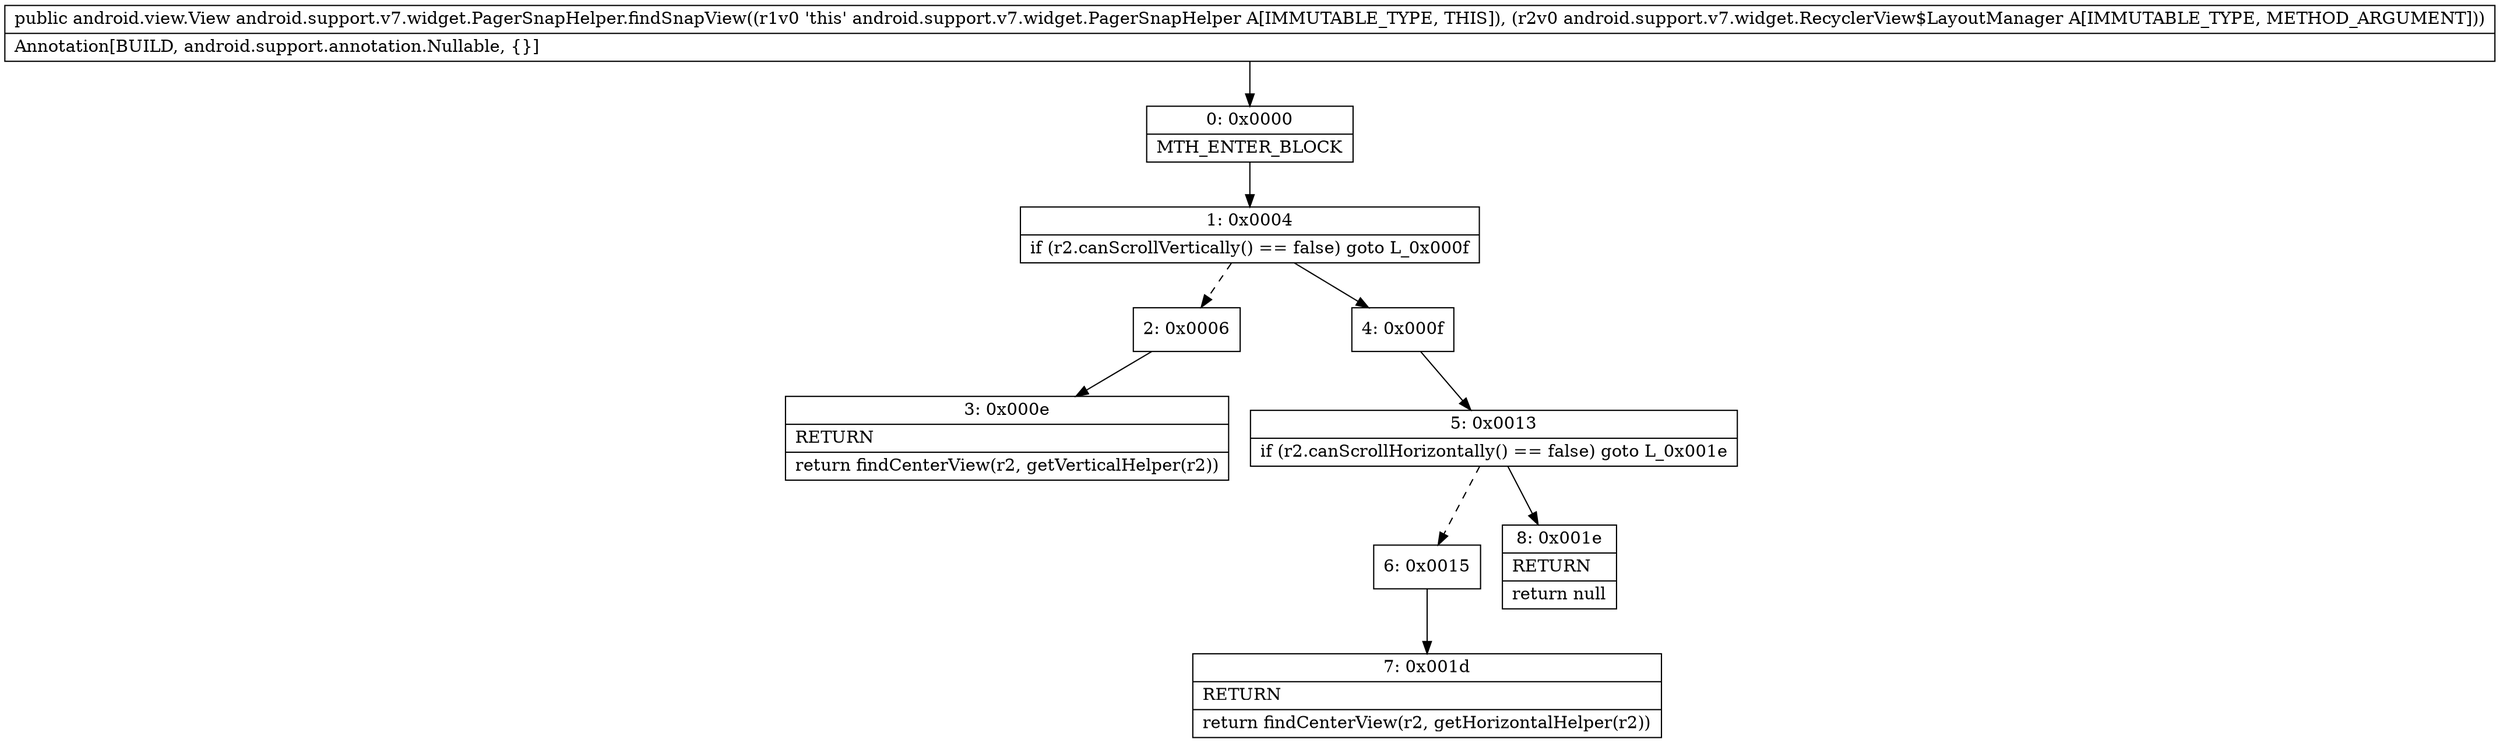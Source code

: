 digraph "CFG forandroid.support.v7.widget.PagerSnapHelper.findSnapView(Landroid\/support\/v7\/widget\/RecyclerView$LayoutManager;)Landroid\/view\/View;" {
Node_0 [shape=record,label="{0\:\ 0x0000|MTH_ENTER_BLOCK\l}"];
Node_1 [shape=record,label="{1\:\ 0x0004|if (r2.canScrollVertically() == false) goto L_0x000f\l}"];
Node_2 [shape=record,label="{2\:\ 0x0006}"];
Node_3 [shape=record,label="{3\:\ 0x000e|RETURN\l|return findCenterView(r2, getVerticalHelper(r2))\l}"];
Node_4 [shape=record,label="{4\:\ 0x000f}"];
Node_5 [shape=record,label="{5\:\ 0x0013|if (r2.canScrollHorizontally() == false) goto L_0x001e\l}"];
Node_6 [shape=record,label="{6\:\ 0x0015}"];
Node_7 [shape=record,label="{7\:\ 0x001d|RETURN\l|return findCenterView(r2, getHorizontalHelper(r2))\l}"];
Node_8 [shape=record,label="{8\:\ 0x001e|RETURN\l|return null\l}"];
MethodNode[shape=record,label="{public android.view.View android.support.v7.widget.PagerSnapHelper.findSnapView((r1v0 'this' android.support.v7.widget.PagerSnapHelper A[IMMUTABLE_TYPE, THIS]), (r2v0 android.support.v7.widget.RecyclerView$LayoutManager A[IMMUTABLE_TYPE, METHOD_ARGUMENT]))  | Annotation[BUILD, android.support.annotation.Nullable, \{\}]\l}"];
MethodNode -> Node_0;
Node_0 -> Node_1;
Node_1 -> Node_2[style=dashed];
Node_1 -> Node_4;
Node_2 -> Node_3;
Node_4 -> Node_5;
Node_5 -> Node_6[style=dashed];
Node_5 -> Node_8;
Node_6 -> Node_7;
}

